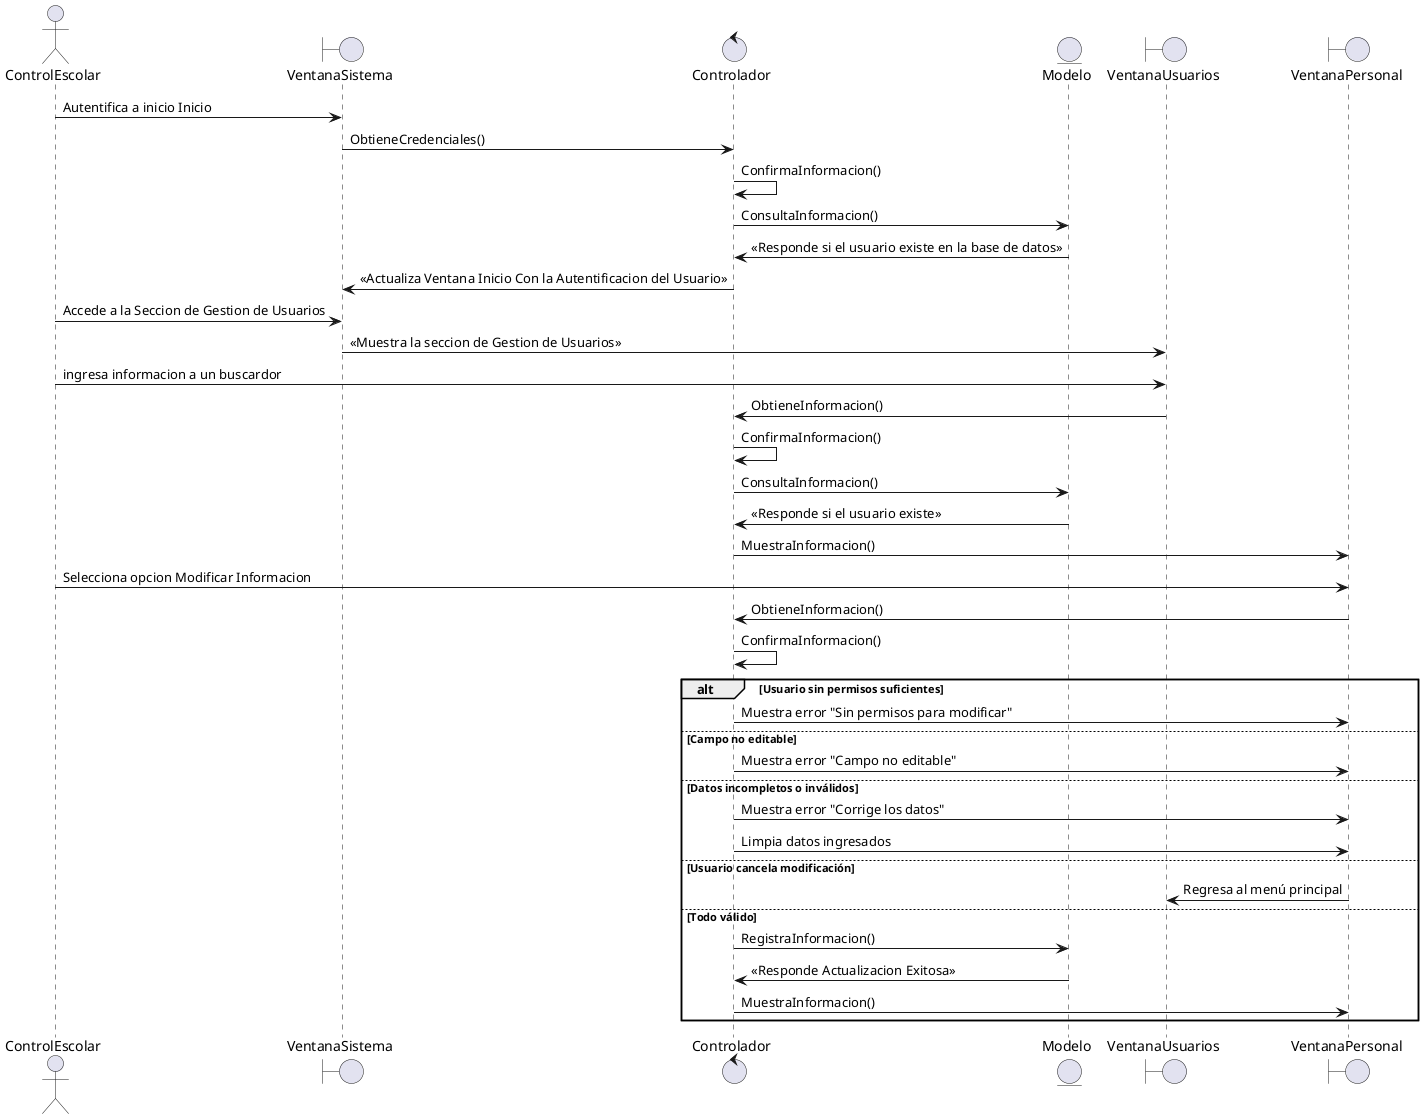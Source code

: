@startuml Diagrama de Secuencia de Registro de Informacion de Nuevos Usuarios

actor ControlEscolar
boundary VentanaSistema
control Controlador
entity Modelo
boundary VentanaUsuarios
boundary VentanaPersonal

ControlEscolar -> VentanaSistema : Autentifica a inicio Inicio
VentanaSistema -> Controlador : ObtieneCredenciales()
Controlador -> Controlador : ConfirmaInformacion()
' note left Controlador : Esta Funcion Sirve para poder verificar que lo que el usuario esta ingresando sea un formato valido y no algo malicioso
Controlador -> Modelo : ConsultaInformacion()
Modelo -> Controlador : <<Responde si el usuario existe en la base de datos>>
Controlador -> VentanaSistema : <<Actualiza Ventana Inicio Con la Autentificacion del Usuario>>
ControlEscolar -> VentanaSistema : Accede a la Seccion de Gestion de Usuarios
VentanaSistema -> VentanaUsuarios : <<Muestra la seccion de Gestion de Usuarios>>
ControlEscolar -> VentanaUsuarios : ingresa informacion a un buscardor
VentanaUsuarios -> Controlador : ObtieneInformacion()
Controlador -> Controlador : ConfirmaInformacion()
Controlador -> Modelo : ConsultaInformacion()
Modelo -> Controlador : <<Responde si el usuario existe>>
Controlador -> VentanaPersonal : MuestraInformacion() 
ControlEscolar -> VentanaPersonal : Selecciona opcion Modificar Informacion
VentanaPersonal -> Controlador : ObtieneInformacion()
Controlador -> Controlador : ConfirmaInformacion()

alt Usuario sin permisos suficientes
    Controlador -> VentanaPersonal : Muestra error "Sin permisos para modificar"
else Campo no editable
    Controlador -> VentanaPersonal : Muestra error "Campo no editable"
else Datos incompletos o inválidos
    Controlador -> VentanaPersonal : Muestra error "Corrige los datos"
    Controlador -> VentanaPersonal : Limpia datos ingresados
else Usuario cancela modificación
    VentanaPersonal -> VentanaUsuarios : Regresa al menú principal
else Todo válido
    Controlador -> Modelo : RegistraInformacion()
    Modelo -> Controlador : <<Responde Actualizacion Exitosa>> 
    Controlador -> VentanaPersonal : MuestraInformacion()
end

@enduml